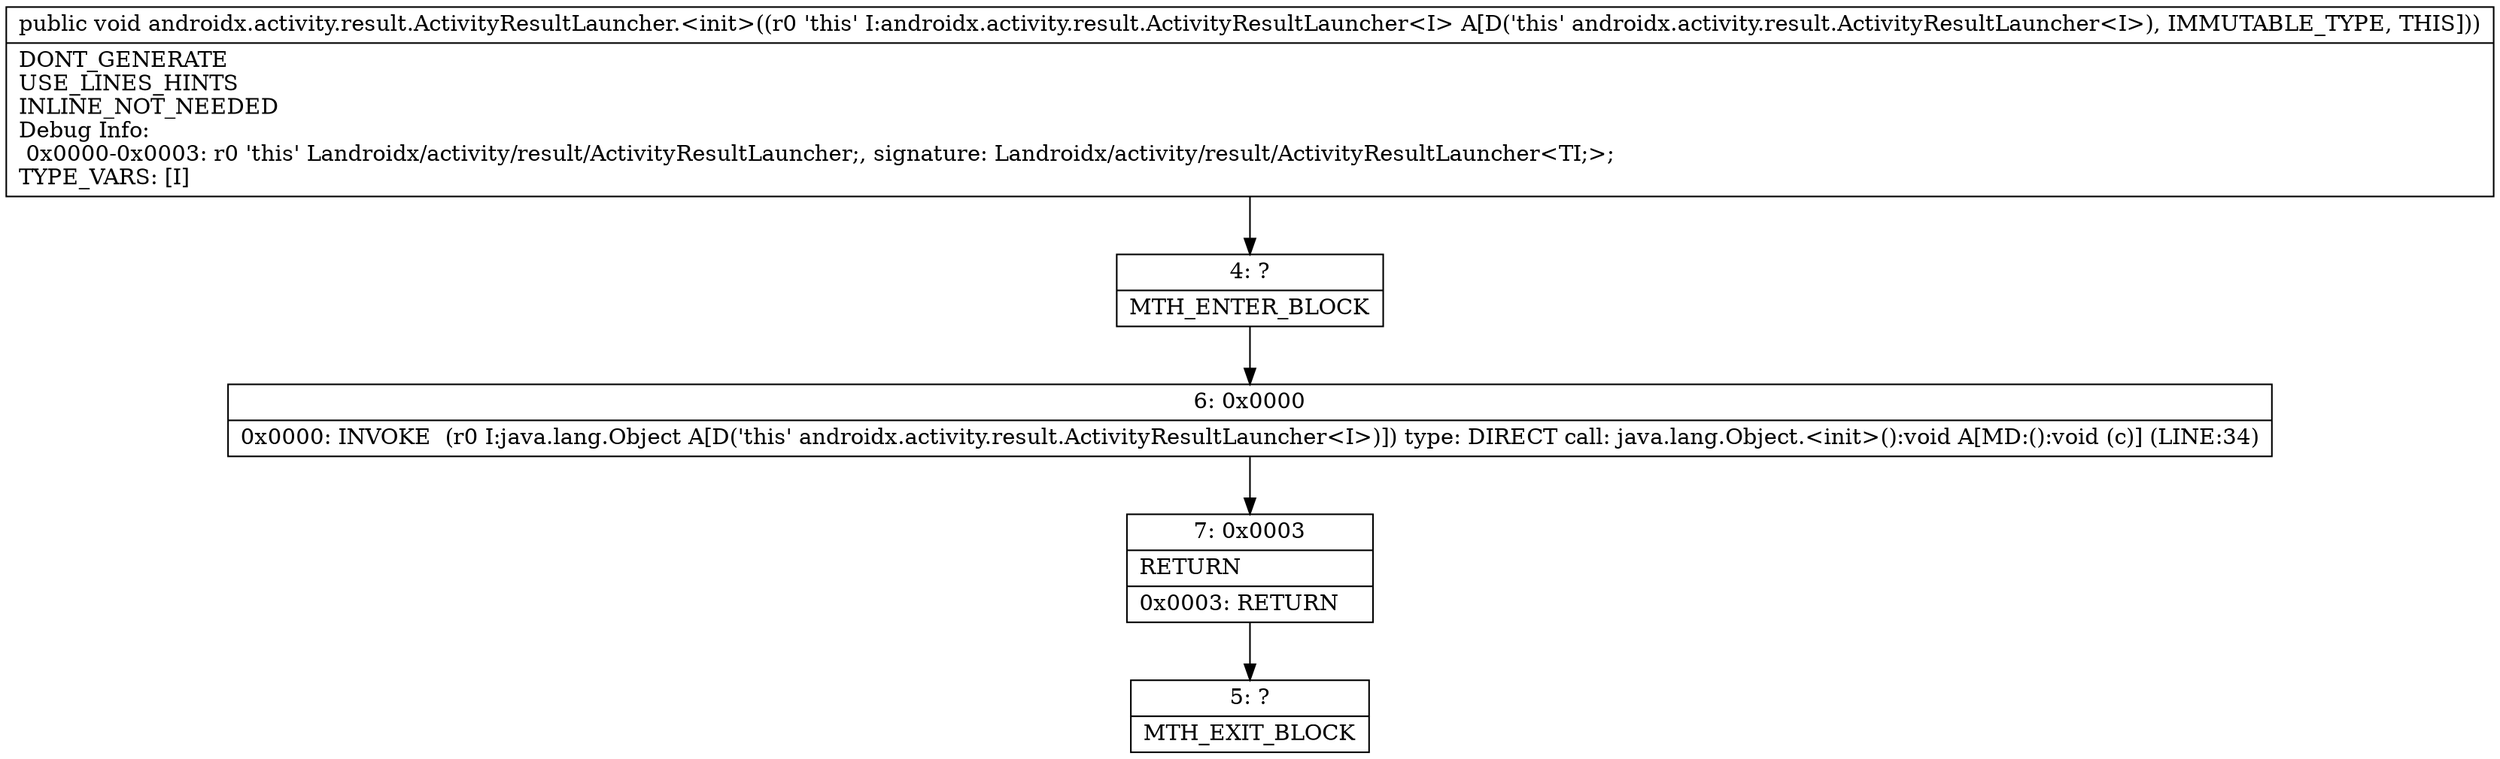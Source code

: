 digraph "CFG forandroidx.activity.result.ActivityResultLauncher.\<init\>()V" {
Node_4 [shape=record,label="{4\:\ ?|MTH_ENTER_BLOCK\l}"];
Node_6 [shape=record,label="{6\:\ 0x0000|0x0000: INVOKE  (r0 I:java.lang.Object A[D('this' androidx.activity.result.ActivityResultLauncher\<I\>)]) type: DIRECT call: java.lang.Object.\<init\>():void A[MD:():void (c)] (LINE:34)\l}"];
Node_7 [shape=record,label="{7\:\ 0x0003|RETURN\l|0x0003: RETURN   \l}"];
Node_5 [shape=record,label="{5\:\ ?|MTH_EXIT_BLOCK\l}"];
MethodNode[shape=record,label="{public void androidx.activity.result.ActivityResultLauncher.\<init\>((r0 'this' I:androidx.activity.result.ActivityResultLauncher\<I\> A[D('this' androidx.activity.result.ActivityResultLauncher\<I\>), IMMUTABLE_TYPE, THIS]))  | DONT_GENERATE\lUSE_LINES_HINTS\lINLINE_NOT_NEEDED\lDebug Info:\l  0x0000\-0x0003: r0 'this' Landroidx\/activity\/result\/ActivityResultLauncher;, signature: Landroidx\/activity\/result\/ActivityResultLauncher\<TI;\>;\lTYPE_VARS: [I]\l}"];
MethodNode -> Node_4;Node_4 -> Node_6;
Node_6 -> Node_7;
Node_7 -> Node_5;
}

